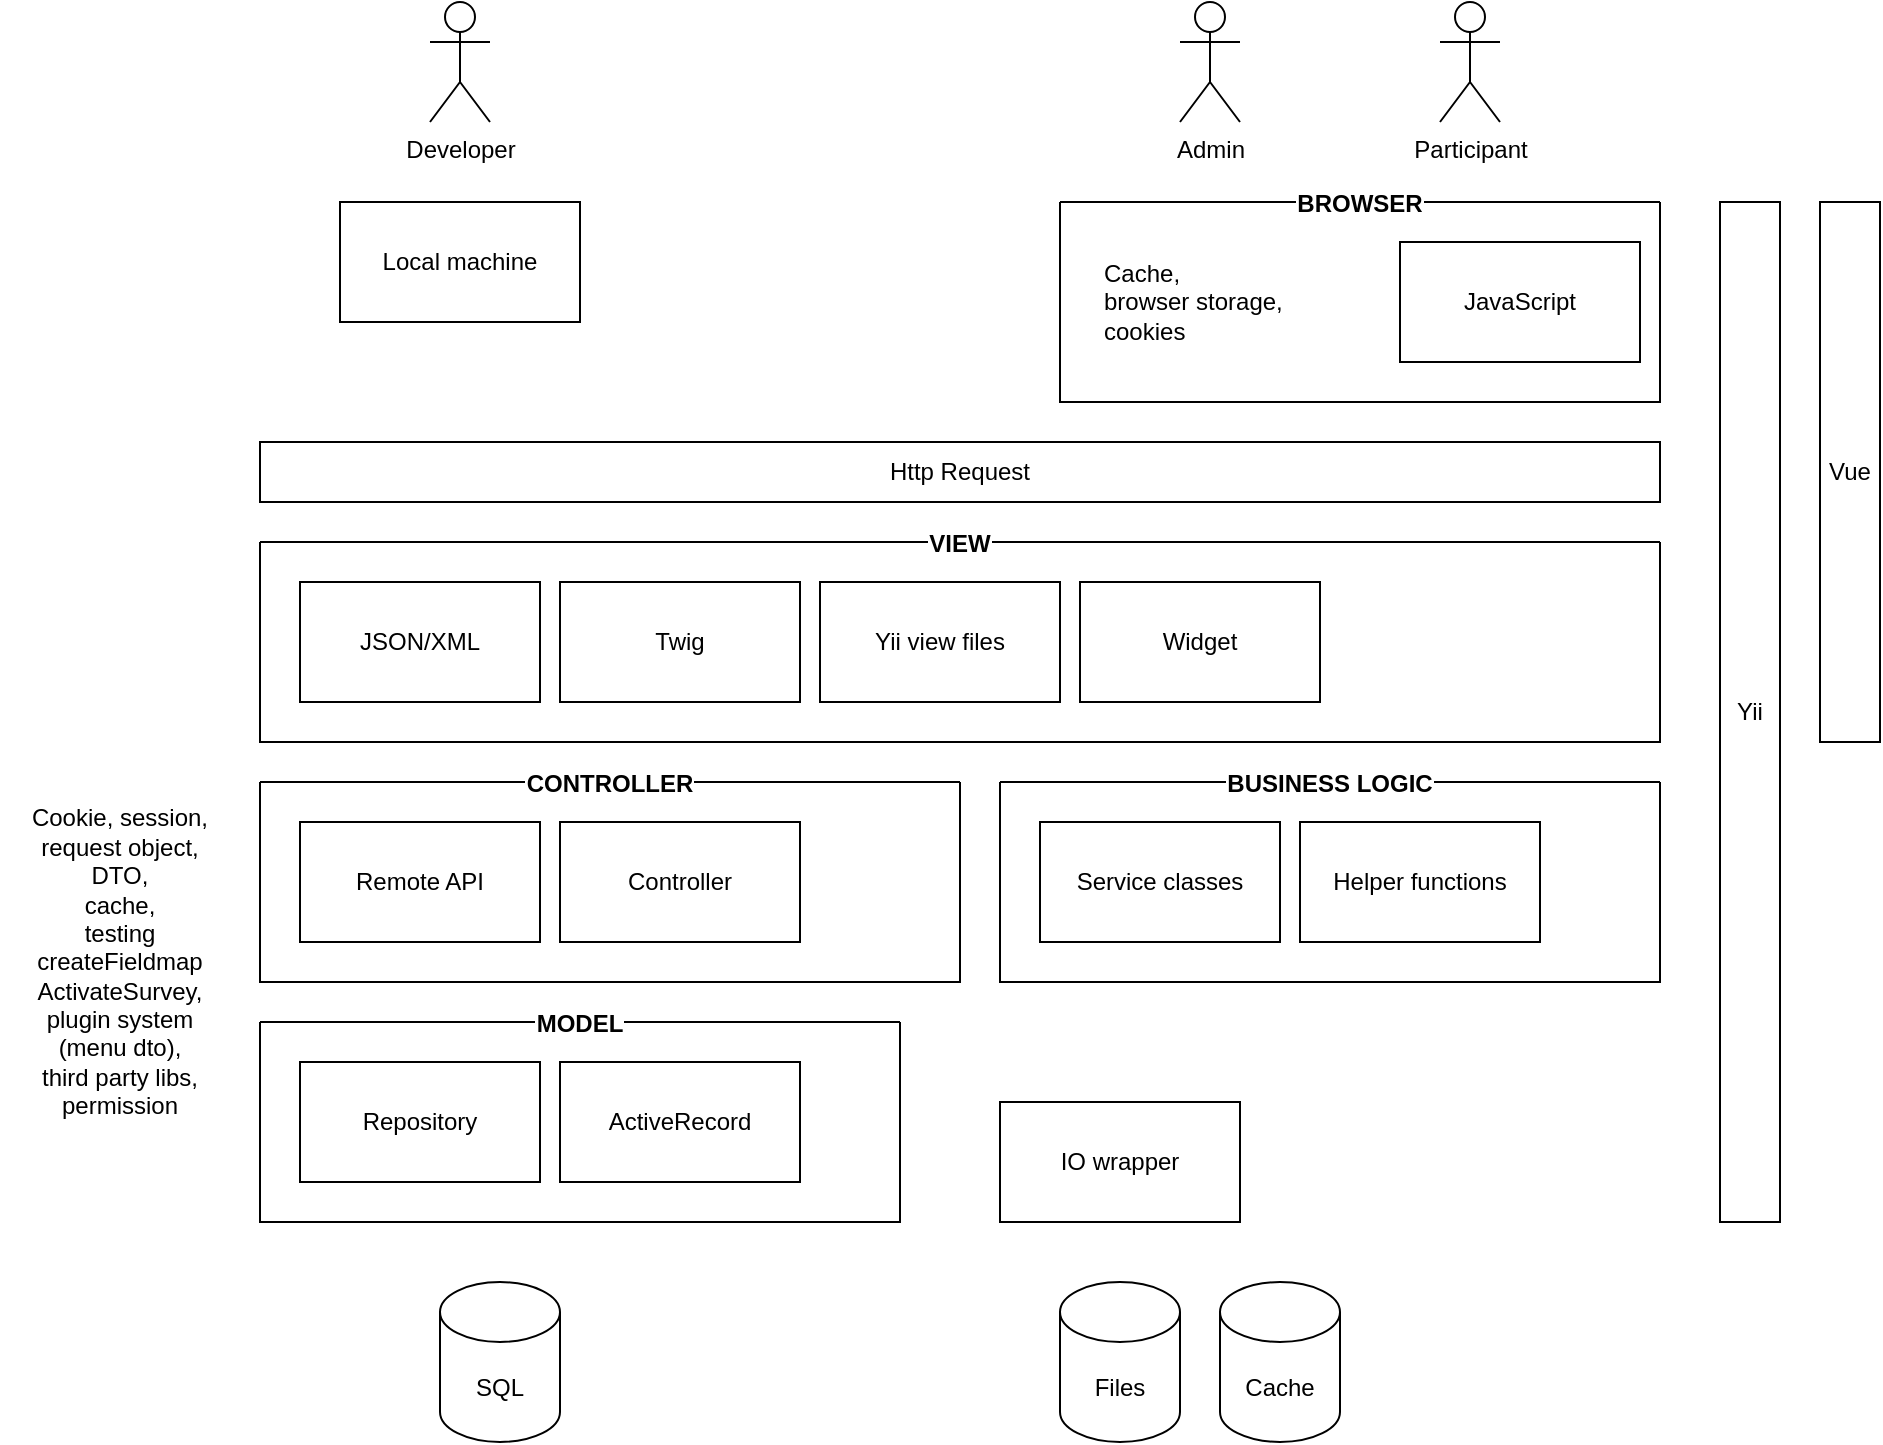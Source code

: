 <mxfile version="14.9.9" type="github">
  <diagram id="CAZZak_FirUkJ6t7yPCO" name="Page-1">
    <mxGraphModel dx="1420" dy="1889" grid="1" gridSize="10" guides="1" tooltips="1" connect="1" arrows="1" fold="1" page="1" pageScale="1" pageWidth="850" pageHeight="1100" math="0" shadow="0">
      <root>
        <mxCell id="0" />
        <mxCell id="1" parent="0" />
        <mxCell id="ZQ06bYMubK2WD7voXs-C-1" value="SQL" style="shape=cylinder3;whiteSpace=wrap;html=1;boundedLbl=1;backgroundOutline=1;size=15;" parent="1" vertex="1">
          <mxGeometry x="220" y="320" width="60" height="80" as="geometry" />
        </mxCell>
        <mxCell id="ZQ06bYMubK2WD7voXs-C-6" value="Service classes" style="whiteSpace=wrap;html=1;" parent="1" vertex="1">
          <mxGeometry x="520" y="90" width="120" height="60" as="geometry" />
        </mxCell>
        <mxCell id="ZQ06bYMubK2WD7voXs-C-18" value="BUSINESS LOGIC" style="swimlane;startSize=0;labelBackgroundColor=#ffffff;" parent="1" vertex="1">
          <mxGeometry x="500" y="70" width="330" height="100" as="geometry" />
        </mxCell>
        <mxCell id="ZQ06bYMubK2WD7voXs-C-7" value="Helper functions" style="whiteSpace=wrap;html=1;" parent="ZQ06bYMubK2WD7voXs-C-18" vertex="1">
          <mxGeometry x="150" y="20" width="120" height="60" as="geometry" />
        </mxCell>
        <mxCell id="ZQ06bYMubK2WD7voXs-C-21" value="CONTROLLER" style="swimlane;startSize=0;labelBackgroundColor=#ffffff;" parent="1" vertex="1">
          <mxGeometry x="130" y="70" width="350" height="100" as="geometry" />
        </mxCell>
        <mxCell id="ZQ06bYMubK2WD7voXs-C-3" value="Controller" style="rounded=0;whiteSpace=wrap;html=1;" parent="ZQ06bYMubK2WD7voXs-C-21" vertex="1">
          <mxGeometry x="150" y="20" width="120" height="60" as="geometry" />
        </mxCell>
        <mxCell id="ZQ06bYMubK2WD7voXs-C-20" value="Remote API" style="rounded=0;whiteSpace=wrap;html=1;" parent="ZQ06bYMubK2WD7voXs-C-21" vertex="1">
          <mxGeometry x="20" y="20" width="120" height="60" as="geometry" />
        </mxCell>
        <mxCell id="ZQ06bYMubK2WD7voXs-C-22" value="&lt;div&gt;Cookie, session, request object,&lt;/div&gt;&lt;div&gt;DTO,&lt;/div&gt;&lt;div&gt;cache,&lt;/div&gt;&lt;div&gt;testing&lt;br&gt;&lt;/div&gt;&lt;div&gt;createFieldmap&lt;/div&gt;&lt;div&gt;ActivateSurvey,&lt;/div&gt;&lt;div&gt;plugin system&lt;/div&gt;&lt;div&gt;(menu dto),&lt;/div&gt;&lt;div&gt;third party libs,&lt;/div&gt;&lt;div&gt;permission&lt;br&gt;&lt;/div&gt;" style="text;html=1;strokeColor=none;fillColor=none;align=center;verticalAlign=middle;whiteSpace=wrap;rounded=0;" parent="1" vertex="1">
          <mxGeometry y="150" width="120" height="20" as="geometry" />
        </mxCell>
        <mxCell id="ZQ06bYMubK2WD7voXs-C-27" value="VIEW" style="swimlane;startSize=0;swimlaneFillColor=none;swimlaneLine=1;rounded=0;shadow=0;sketch=0;labelBackgroundColor=#ffffff;" parent="1" vertex="1">
          <mxGeometry x="130" y="-50" width="700" height="100" as="geometry" />
        </mxCell>
        <mxCell id="ZQ06bYMubK2WD7voXs-C-28" value="JSON/XML" style="rounded=0;whiteSpace=wrap;html=1;" parent="ZQ06bYMubK2WD7voXs-C-27" vertex="1">
          <mxGeometry x="20" y="20" width="120" height="60" as="geometry" />
        </mxCell>
        <mxCell id="ZQ06bYMubK2WD7voXs-C-48" value="Widget" style="rounded=0;whiteSpace=wrap;html=1;" parent="ZQ06bYMubK2WD7voXs-C-27" vertex="1">
          <mxGeometry x="410" y="20" width="120" height="60" as="geometry" />
        </mxCell>
        <mxCell id="ZQ06bYMubK2WD7voXs-C-25" value="Twig" style="rounded=0;whiteSpace=wrap;html=1;" parent="ZQ06bYMubK2WD7voXs-C-27" vertex="1">
          <mxGeometry x="150" y="20" width="120" height="60" as="geometry" />
        </mxCell>
        <mxCell id="ZQ06bYMubK2WD7voXs-C-4" value="Yii view files" style="rounded=0;whiteSpace=wrap;html=1;" parent="ZQ06bYMubK2WD7voXs-C-27" vertex="1">
          <mxGeometry x="280" y="20" width="120" height="60" as="geometry" />
        </mxCell>
        <mxCell id="ZQ06bYMubK2WD7voXs-C-30" value="Local machine" style="rounded=0;whiteSpace=wrap;html=1;" parent="1" vertex="1">
          <mxGeometry x="170" y="-220" width="120" height="60" as="geometry" />
        </mxCell>
        <mxCell id="ZQ06bYMubK2WD7voXs-C-31" value="Admin" style="shape=umlActor;verticalLabelPosition=bottom;verticalAlign=top;html=1;outlineConnect=0;" parent="1" vertex="1">
          <mxGeometry x="590" y="-320" width="30" height="60" as="geometry" />
        </mxCell>
        <mxCell id="ZQ06bYMubK2WD7voXs-C-32" value="Participant" style="shape=umlActor;verticalLabelPosition=bottom;verticalAlign=top;html=1;outlineConnect=0;" parent="1" vertex="1">
          <mxGeometry x="720" y="-320" width="30" height="60" as="geometry" />
        </mxCell>
        <mxCell id="ZQ06bYMubK2WD7voXs-C-33" value="Developer" style="shape=umlActor;verticalLabelPosition=bottom;verticalAlign=top;html=1;outlineConnect=0;" parent="1" vertex="1">
          <mxGeometry x="215" y="-320" width="30" height="60" as="geometry" />
        </mxCell>
        <mxCell id="ZQ06bYMubK2WD7voXs-C-36" value="Http Request" style="rounded=0;whiteSpace=wrap;html=1;" parent="1" vertex="1">
          <mxGeometry x="130" y="-100" width="700" height="30" as="geometry" />
        </mxCell>
        <mxCell id="ZQ06bYMubK2WD7voXs-C-38" value="MODEL" style="swimlane;startSize=0;labelBackgroundColor=#ffffff;labelBorderColor=none;" parent="1" vertex="1">
          <mxGeometry x="130" y="190" width="320" height="100" as="geometry" />
        </mxCell>
        <mxCell id="ZQ06bYMubK2WD7voXs-C-40" value="ActiveRecord" style="rounded=0;whiteSpace=wrap;html=1;" parent="ZQ06bYMubK2WD7voXs-C-38" vertex="1">
          <mxGeometry x="150" y="20" width="120" height="60" as="geometry" />
        </mxCell>
        <mxCell id="ZQ06bYMubK2WD7voXs-C-41" value="Repository" style="rounded=0;whiteSpace=wrap;html=1;" parent="ZQ06bYMubK2WD7voXs-C-38" vertex="1">
          <mxGeometry x="20" y="20" width="120" height="60" as="geometry" />
        </mxCell>
        <mxCell id="ZQ06bYMubK2WD7voXs-C-44" value="BROWSER" style="swimlane;startSize=0;labelBackgroundColor=#ffffff;" parent="1" vertex="1">
          <mxGeometry x="530" y="-220" width="300" height="100" as="geometry" />
        </mxCell>
        <mxCell id="ZQ06bYMubK2WD7voXs-C-5" value="JavaScript" style="whiteSpace=wrap;html=1;" parent="ZQ06bYMubK2WD7voXs-C-44" vertex="1">
          <mxGeometry x="170" y="20" width="120" height="60" as="geometry" />
        </mxCell>
        <mxCell id="ZQ06bYMubK2WD7voXs-C-49" value="&lt;div align=&quot;left&quot;&gt;Cache,&lt;br&gt;&lt;/div&gt;&lt;div align=&quot;left&quot;&gt;browser storage,&lt;/div&gt;&lt;div align=&quot;left&quot;&gt;cookies&lt;/div&gt;" style="text;html=1;strokeColor=none;fillColor=none;align=left;verticalAlign=middle;whiteSpace=wrap;rounded=0;" parent="ZQ06bYMubK2WD7voXs-C-44" vertex="1">
          <mxGeometry x="20" y="40" width="130" height="20" as="geometry" />
        </mxCell>
        <mxCell id="ZQ06bYMubK2WD7voXs-C-46" value="Files" style="shape=cylinder3;whiteSpace=wrap;html=1;boundedLbl=1;backgroundOutline=1;size=15;" parent="1" vertex="1">
          <mxGeometry x="530" y="320" width="60" height="80" as="geometry" />
        </mxCell>
        <mxCell id="Rg0PUGwHE4vJt5AJLw-h-1" value="IO wrapper" style="rounded=0;whiteSpace=wrap;html=1;" parent="1" vertex="1">
          <mxGeometry x="500" y="230" width="120" height="60" as="geometry" />
        </mxCell>
        <mxCell id="sVkk13WtHpjU11I0KpUk-1" value="Cache" style="shape=cylinder3;whiteSpace=wrap;html=1;boundedLbl=1;backgroundOutline=1;size=15;" vertex="1" parent="1">
          <mxGeometry x="610" y="320" width="60" height="80" as="geometry" />
        </mxCell>
        <mxCell id="sVkk13WtHpjU11I0KpUk-2" value="Yii" style="rounded=0;whiteSpace=wrap;html=1;direction=south;" vertex="1" parent="1">
          <mxGeometry x="860" y="-220" width="30" height="510" as="geometry" />
        </mxCell>
        <mxCell id="sVkk13WtHpjU11I0KpUk-3" value="Vue" style="rounded=0;whiteSpace=wrap;html=1;direction=south;" vertex="1" parent="1">
          <mxGeometry x="910" y="-220" width="30" height="270" as="geometry" />
        </mxCell>
      </root>
    </mxGraphModel>
  </diagram>
</mxfile>
